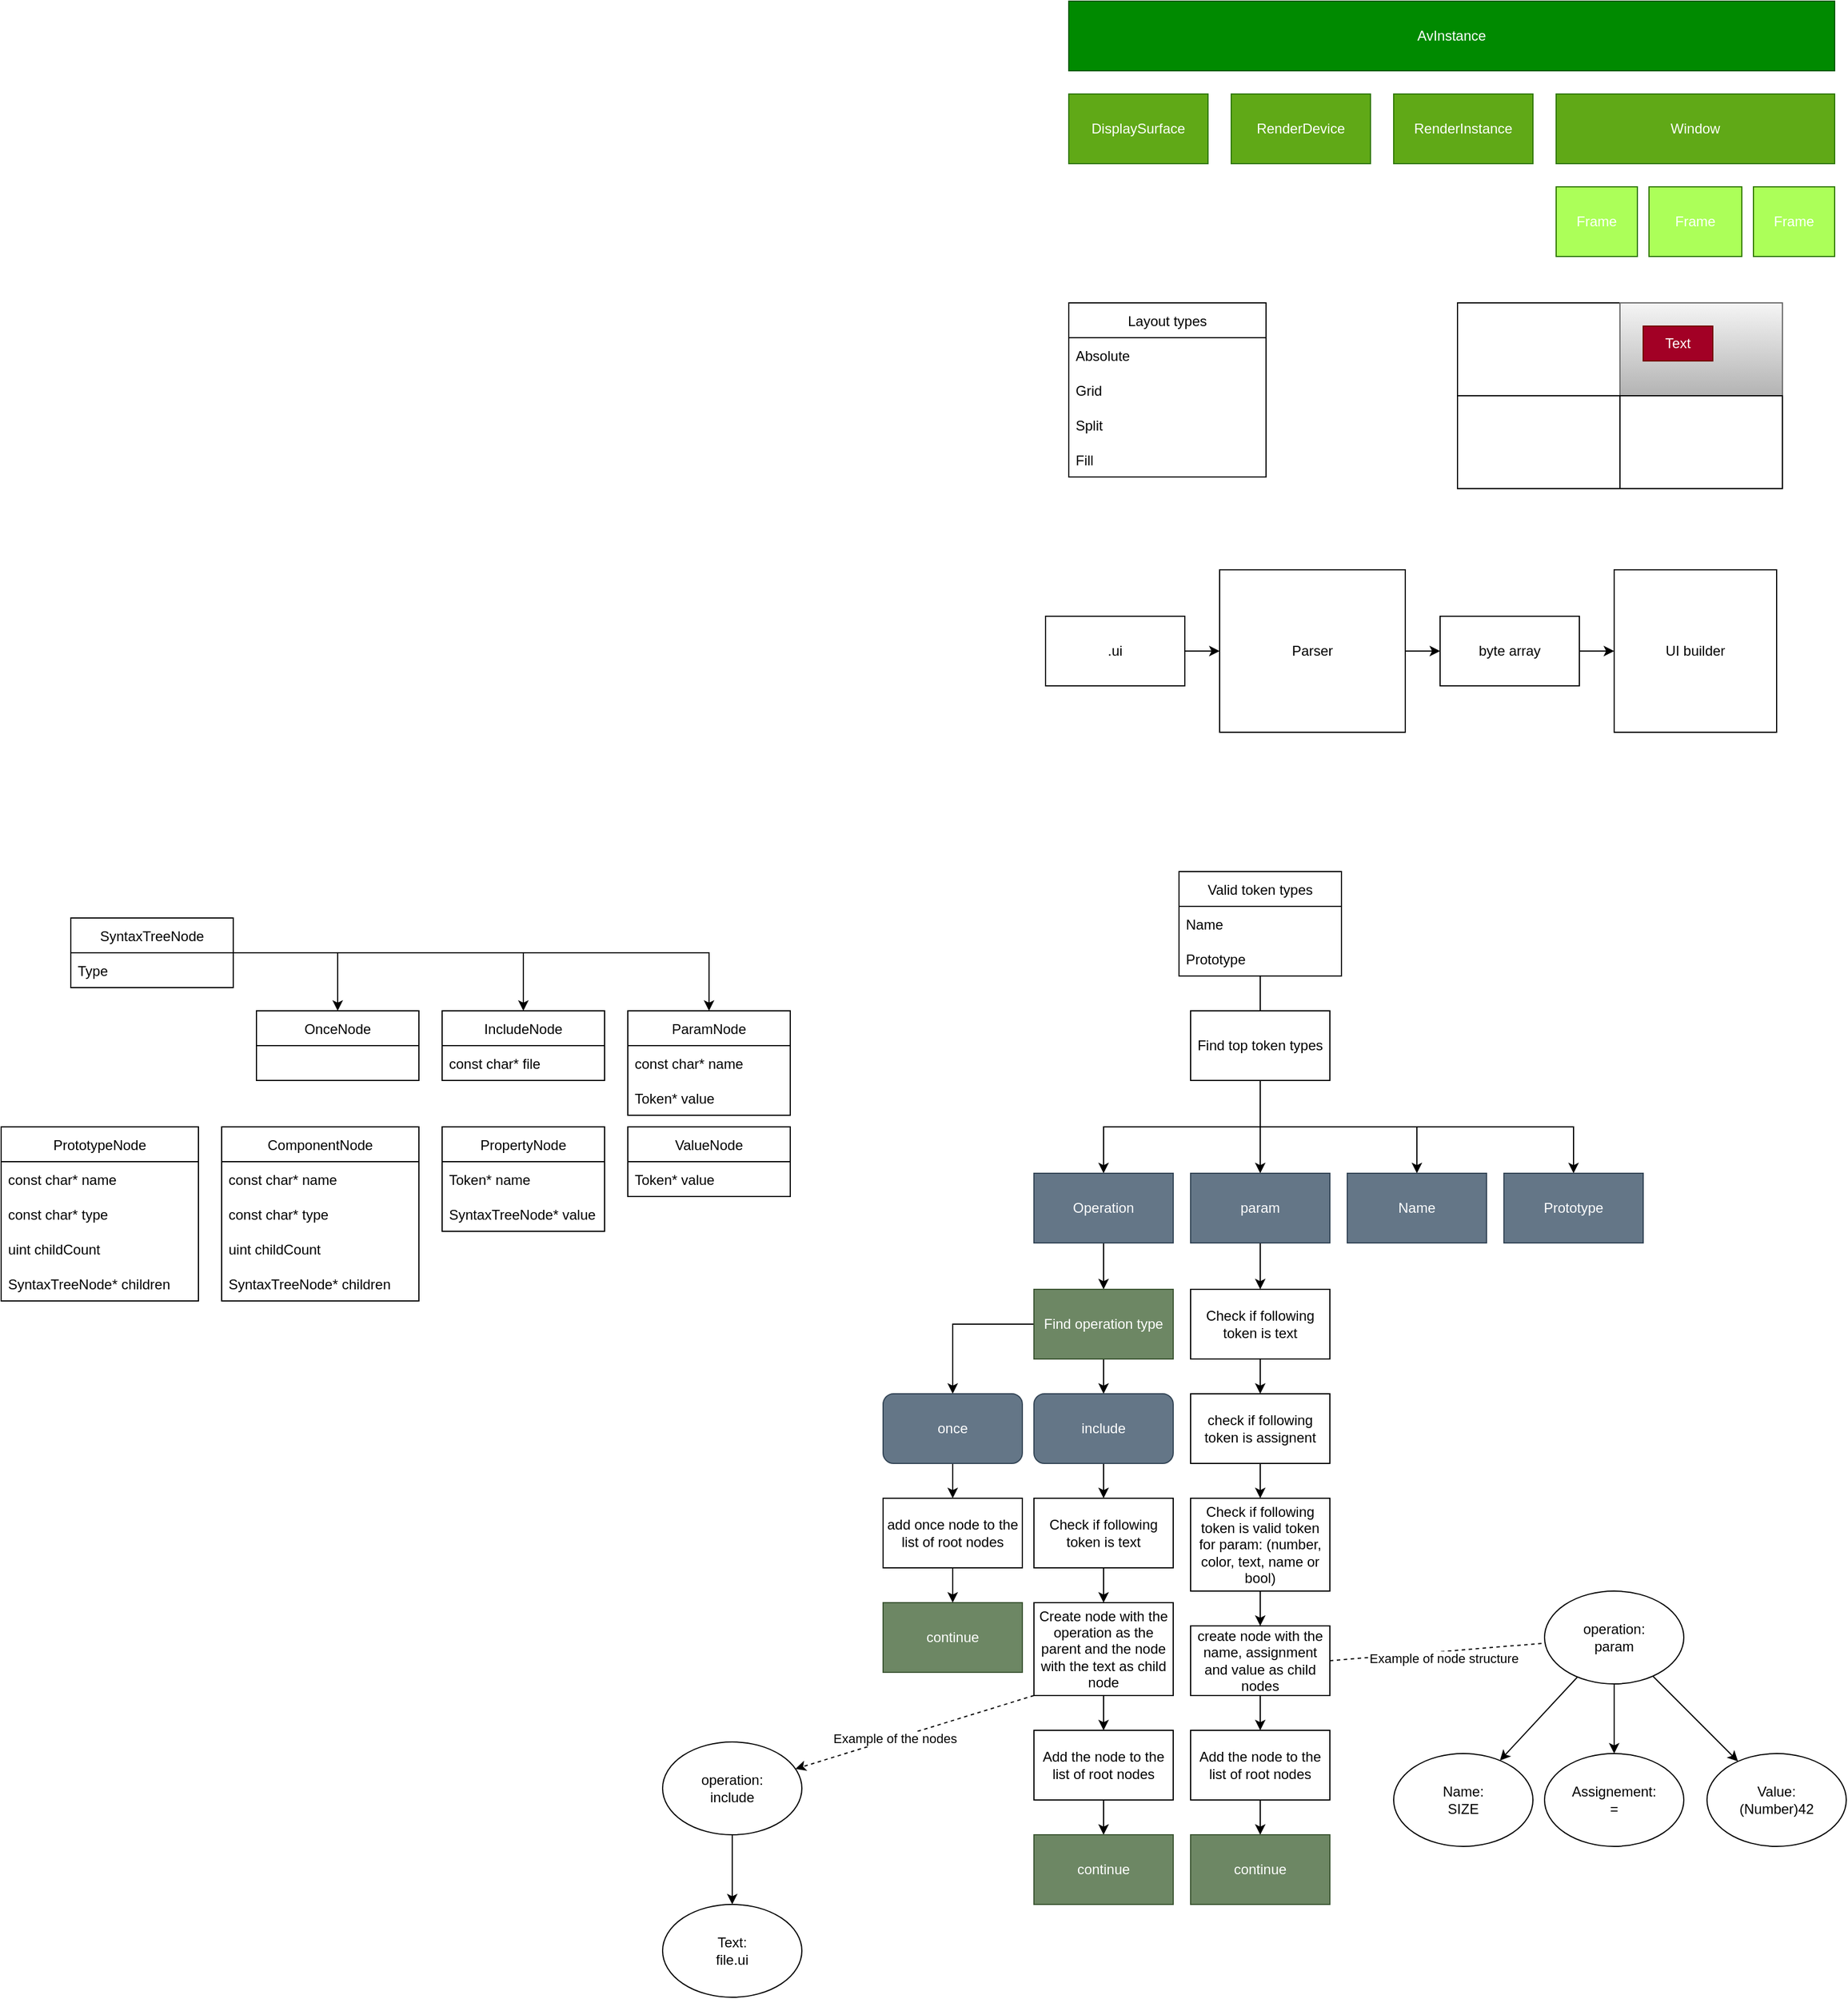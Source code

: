<mxfile version="15.8.7" type="device"><diagram id="zrq5PWK3RwtQAuNaodZj" name="Page-1"><mxGraphModel dx="1769" dy="685" grid="1" gridSize="10" guides="1" tooltips="1" connect="1" arrows="1" fold="1" page="1" pageScale="1" pageWidth="827" pageHeight="1169" math="0" shadow="0"><root><mxCell id="0"/><mxCell id="1" parent="0"/><mxCell id="6_k5p3TVEeheKB6pSogj-1" value="DisplaySurface" style="rounded=0;whiteSpace=wrap;html=1;fillColor=#60a917;fontColor=#ffffff;strokeColor=#2D7600;" parent="1" vertex="1"><mxGeometry x="100" y="120" width="120" height="60" as="geometry"/></mxCell><mxCell id="6_k5p3TVEeheKB6pSogj-2" value="RenderDevice" style="rounded=0;whiteSpace=wrap;html=1;fillColor=#60a917;fontColor=#ffffff;strokeColor=#2D7600;" parent="1" vertex="1"><mxGeometry x="240" y="120" width="120" height="60" as="geometry"/></mxCell><mxCell id="6_k5p3TVEeheKB6pSogj-3" value="AvInstance" style="rounded=0;whiteSpace=wrap;html=1;fillColor=#008a00;fontColor=#ffffff;strokeColor=#005700;" parent="1" vertex="1"><mxGeometry x="100" y="40" width="660" height="60" as="geometry"/></mxCell><mxCell id="6_k5p3TVEeheKB6pSogj-4" value="RenderInstance" style="rounded=0;whiteSpace=wrap;html=1;fillColor=#60a917;fontColor=#ffffff;strokeColor=#2D7600;" parent="1" vertex="1"><mxGeometry x="380" y="120" width="120" height="60" as="geometry"/></mxCell><mxCell id="6_k5p3TVEeheKB6pSogj-5" value="Window" style="rounded=0;whiteSpace=wrap;html=1;fillColor=#60a917;fontColor=#ffffff;strokeColor=#2D7600;" parent="1" vertex="1"><mxGeometry x="520" y="120" width="240" height="60" as="geometry"/></mxCell><mxCell id="6_k5p3TVEeheKB6pSogj-6" value="Frame" style="rounded=0;whiteSpace=wrap;html=1;fillColor=#ACFF59;strokeColor=#2D7600;fontColor=#ffffff;" parent="1" vertex="1"><mxGeometry x="520" y="200" width="70" height="60" as="geometry"/></mxCell><mxCell id="6_k5p3TVEeheKB6pSogj-7" value="Frame" style="rounded=0;whiteSpace=wrap;html=1;fillColor=#ACFF59;strokeColor=#2D7600;fontColor=#ffffff;" parent="1" vertex="1"><mxGeometry x="600" y="200" width="80" height="60" as="geometry"/></mxCell><mxCell id="6_k5p3TVEeheKB6pSogj-8" value="Frame" style="rounded=0;whiteSpace=wrap;html=1;fillColor=#ACFF59;strokeColor=#2D7600;fontColor=#ffffff;" parent="1" vertex="1"><mxGeometry x="690" y="200" width="70" height="60" as="geometry"/></mxCell><mxCell id="6_k5p3TVEeheKB6pSogj-24" value="Layout types" style="swimlane;fontStyle=0;childLayout=stackLayout;horizontal=1;startSize=30;horizontalStack=0;resizeParent=1;resizeParentMax=0;resizeLast=0;collapsible=1;marginBottom=0;fillColor=default;" parent="1" vertex="1"><mxGeometry x="100" y="300" width="170" height="150" as="geometry"><mxRectangle x="60" y="670" width="100" height="30" as="alternateBounds"/></mxGeometry></mxCell><mxCell id="6_k5p3TVEeheKB6pSogj-25" value="Absolute" style="text;strokeColor=none;fillColor=none;align=left;verticalAlign=middle;spacingLeft=4;spacingRight=4;overflow=hidden;points=[[0,0.5],[1,0.5]];portConstraint=eastwest;rotatable=0;" parent="6_k5p3TVEeheKB6pSogj-24" vertex="1"><mxGeometry y="30" width="170" height="30" as="geometry"/></mxCell><mxCell id="6_k5p3TVEeheKB6pSogj-26" value="Grid" style="text;strokeColor=none;fillColor=none;align=left;verticalAlign=middle;spacingLeft=4;spacingRight=4;overflow=hidden;points=[[0,0.5],[1,0.5]];portConstraint=eastwest;rotatable=0;" parent="6_k5p3TVEeheKB6pSogj-24" vertex="1"><mxGeometry y="60" width="170" height="30" as="geometry"/></mxCell><mxCell id="6_k5p3TVEeheKB6pSogj-27" value="Split" style="text;strokeColor=none;fillColor=none;align=left;verticalAlign=middle;spacingLeft=4;spacingRight=4;overflow=hidden;points=[[0,0.5],[1,0.5]];portConstraint=eastwest;rotatable=0;" parent="6_k5p3TVEeheKB6pSogj-24" vertex="1"><mxGeometry y="90" width="170" height="30" as="geometry"/></mxCell><mxCell id="wnS7Uzxtj-CIcxeQYYVJ-1" value="Fill" style="text;strokeColor=none;fillColor=none;align=left;verticalAlign=middle;spacingLeft=4;spacingRight=4;overflow=hidden;points=[[0,0.5],[1,0.5]];portConstraint=eastwest;rotatable=0;" parent="6_k5p3TVEeheKB6pSogj-24" vertex="1"><mxGeometry y="120" width="170" height="30" as="geometry"/></mxCell><mxCell id="6_k5p3TVEeheKB6pSogj-32" style="edgeStyle=orthogonalEdgeStyle;rounded=0;orthogonalLoop=1;jettySize=auto;html=1;" parent="1" source="6_k5p3TVEeheKB6pSogj-28" target="6_k5p3TVEeheKB6pSogj-29" edge="1"><mxGeometry relative="1" as="geometry"/></mxCell><mxCell id="6_k5p3TVEeheKB6pSogj-28" value=".ui" style="rounded=0;whiteSpace=wrap;html=1;fillColor=default;" parent="1" vertex="1"><mxGeometry x="80" y="570" width="120" height="60" as="geometry"/></mxCell><mxCell id="6_k5p3TVEeheKB6pSogj-33" style="edgeStyle=orthogonalEdgeStyle;rounded=0;orthogonalLoop=1;jettySize=auto;html=1;entryX=0;entryY=0.5;entryDx=0;entryDy=0;" parent="1" source="6_k5p3TVEeheKB6pSogj-29" target="6_k5p3TVEeheKB6pSogj-30" edge="1"><mxGeometry relative="1" as="geometry"/></mxCell><mxCell id="6_k5p3TVEeheKB6pSogj-29" value="Parser" style="rounded=0;whiteSpace=wrap;html=1;fillColor=default;" parent="1" vertex="1"><mxGeometry x="230" y="530" width="160" height="140" as="geometry"/></mxCell><mxCell id="6_k5p3TVEeheKB6pSogj-34" style="edgeStyle=orthogonalEdgeStyle;rounded=0;orthogonalLoop=1;jettySize=auto;html=1;entryX=0;entryY=0.5;entryDx=0;entryDy=0;" parent="1" source="6_k5p3TVEeheKB6pSogj-30" target="6_k5p3TVEeheKB6pSogj-31" edge="1"><mxGeometry relative="1" as="geometry"/></mxCell><mxCell id="6_k5p3TVEeheKB6pSogj-30" value="byte array" style="rounded=0;whiteSpace=wrap;html=1;fillColor=default;" parent="1" vertex="1"><mxGeometry x="420" y="570" width="120" height="60" as="geometry"/></mxCell><mxCell id="6_k5p3TVEeheKB6pSogj-31" value="UI builder" style="whiteSpace=wrap;html=1;aspect=fixed;fillColor=default;" parent="1" vertex="1"><mxGeometry x="570" y="530" width="140" height="140" as="geometry"/></mxCell><mxCell id="6_k5p3TVEeheKB6pSogj-35" value="" style="rounded=0;whiteSpace=wrap;html=1;fillColor=default;" parent="1" vertex="1"><mxGeometry x="435" y="300" width="280" height="160" as="geometry"/></mxCell><mxCell id="6_k5p3TVEeheKB6pSogj-36" value="" style="rounded=0;whiteSpace=wrap;html=1;fillColor=default;" parent="1" vertex="1"><mxGeometry x="435" y="300" width="140" height="80" as="geometry"/></mxCell><mxCell id="6_k5p3TVEeheKB6pSogj-37" value="" style="rounded=0;whiteSpace=wrap;html=1;fillColor=#f5f5f5;strokeColor=#666666;gradientColor=#b3b3b3;" parent="1" vertex="1"><mxGeometry x="575" y="300" width="140" height="80" as="geometry"/></mxCell><mxCell id="6_k5p3TVEeheKB6pSogj-38" value="" style="rounded=0;whiteSpace=wrap;html=1;fillColor=default;" parent="1" vertex="1"><mxGeometry x="435" y="380" width="140" height="80" as="geometry"/></mxCell><mxCell id="6_k5p3TVEeheKB6pSogj-39" value="" style="rounded=0;whiteSpace=wrap;html=1;fillColor=default;" parent="1" vertex="1"><mxGeometry x="575" y="380" width="140" height="80" as="geometry"/></mxCell><mxCell id="6_k5p3TVEeheKB6pSogj-40" value="Text" style="rounded=0;whiteSpace=wrap;html=1;fillColor=#a20025;fontColor=#ffffff;strokeColor=#6F0000;" parent="1" vertex="1"><mxGeometry x="595" y="320" width="60" height="30" as="geometry"/></mxCell><mxCell id="P0fYHgcVu8Wj8CWyd-gP-6" style="edgeStyle=orthogonalEdgeStyle;rounded=0;orthogonalLoop=1;jettySize=auto;html=1;endArrow=none;endFill=0;" parent="1" source="P0fYHgcVu8Wj8CWyd-gP-1" target="P0fYHgcVu8Wj8CWyd-gP-2" edge="1"><mxGeometry relative="1" as="geometry"/></mxCell><mxCell id="P0fYHgcVu8Wj8CWyd-gP-9" value="" style="edgeStyle=orthogonalEdgeStyle;rounded=0;orthogonalLoop=1;jettySize=auto;html=1;endArrow=classic;endFill=1;" parent="1" source="P0fYHgcVu8Wj8CWyd-gP-1" target="P0fYHgcVu8Wj8CWyd-gP-8" edge="1"><mxGeometry relative="1" as="geometry"><Array as="points"><mxPoint x="265" y="1010"/><mxPoint x="130" y="1010"/></Array></mxGeometry></mxCell><mxCell id="AMFdPQ22mPAtX8V81qpa-37" style="edgeStyle=orthogonalEdgeStyle;rounded=0;orthogonalLoop=1;jettySize=auto;html=1;" parent="1" source="P0fYHgcVu8Wj8CWyd-gP-1" target="AMFdPQ22mPAtX8V81qpa-36" edge="1"><mxGeometry relative="1" as="geometry"><Array as="points"><mxPoint x="265" y="1010"/><mxPoint x="400" y="1010"/></Array></mxGeometry></mxCell><mxCell id="AMFdPQ22mPAtX8V81qpa-44" style="edgeStyle=orthogonalEdgeStyle;rounded=0;orthogonalLoop=1;jettySize=auto;html=1;" parent="1" source="P0fYHgcVu8Wj8CWyd-gP-1" target="AMFdPQ22mPAtX8V81qpa-38" edge="1"><mxGeometry relative="1" as="geometry"><Array as="points"><mxPoint x="265" y="1010"/><mxPoint x="535" y="1010"/></Array></mxGeometry></mxCell><mxCell id="P0fYHgcVu8Wj8CWyd-gP-1" value="Find top token types" style="rounded=0;whiteSpace=wrap;html=1;" parent="1" vertex="1"><mxGeometry x="205" y="910" width="120" height="60" as="geometry"/></mxCell><mxCell id="P0fYHgcVu8Wj8CWyd-gP-2" value="Valid token types" style="swimlane;fontStyle=0;childLayout=stackLayout;horizontal=1;startSize=30;horizontalStack=0;resizeParent=1;resizeParentMax=0;resizeLast=0;collapsible=1;marginBottom=0;" parent="1" vertex="1"><mxGeometry x="195" y="790" width="140" height="90" as="geometry"/></mxCell><mxCell id="P0fYHgcVu8Wj8CWyd-gP-4" value="Name" style="text;strokeColor=none;fillColor=none;align=left;verticalAlign=middle;spacingLeft=4;spacingRight=4;overflow=hidden;points=[[0,0.5],[1,0.5]];portConstraint=eastwest;rotatable=0;" parent="P0fYHgcVu8Wj8CWyd-gP-2" vertex="1"><mxGeometry y="30" width="140" height="30" as="geometry"/></mxCell><mxCell id="P0fYHgcVu8Wj8CWyd-gP-5" value="Prototype" style="text;strokeColor=none;fillColor=none;align=left;verticalAlign=middle;spacingLeft=4;spacingRight=4;overflow=hidden;points=[[0,0.5],[1,0.5]];portConstraint=eastwest;rotatable=0;" parent="P0fYHgcVu8Wj8CWyd-gP-2" vertex="1"><mxGeometry y="60" width="140" height="30" as="geometry"/></mxCell><mxCell id="P0fYHgcVu8Wj8CWyd-gP-11" style="edgeStyle=orthogonalEdgeStyle;rounded=0;orthogonalLoop=1;jettySize=auto;html=1;endArrow=classic;endFill=1;" parent="1" source="P0fYHgcVu8Wj8CWyd-gP-8" target="P0fYHgcVu8Wj8CWyd-gP-10" edge="1"><mxGeometry relative="1" as="geometry"/></mxCell><mxCell id="P0fYHgcVu8Wj8CWyd-gP-8" value="Operation" style="whiteSpace=wrap;html=1;rounded=0;fillColor=#647687;fontColor=#ffffff;strokeColor=#314354;" parent="1" vertex="1"><mxGeometry x="70" y="1050" width="120" height="60" as="geometry"/></mxCell><mxCell id="P0fYHgcVu8Wj8CWyd-gP-18" style="edgeStyle=orthogonalEdgeStyle;rounded=0;orthogonalLoop=1;jettySize=auto;html=1;endArrow=classic;endFill=1;" parent="1" source="P0fYHgcVu8Wj8CWyd-gP-10" target="P0fYHgcVu8Wj8CWyd-gP-17" edge="1"><mxGeometry relative="1" as="geometry"/></mxCell><mxCell id="TP9UOpEfV4ep4ANxaHOA-2" style="edgeStyle=orthogonalEdgeStyle;rounded=0;orthogonalLoop=1;jettySize=auto;html=1;entryX=0.5;entryY=0;entryDx=0;entryDy=0;" parent="1" source="P0fYHgcVu8Wj8CWyd-gP-10" target="TP9UOpEfV4ep4ANxaHOA-1" edge="1"><mxGeometry relative="1" as="geometry"/></mxCell><mxCell id="TP9UOpEfV4ep4ANxaHOA-31" style="edgeStyle=orthogonalEdgeStyle;rounded=0;orthogonalLoop=1;jettySize=auto;html=1;" parent="1" source="P0fYHgcVu8Wj8CWyd-gP-1" target="TP9UOpEfV4ep4ANxaHOA-19" edge="1"><mxGeometry relative="1" as="geometry"><Array as="points"><mxPoint x="265" y="980"/><mxPoint x="265" y="980"/></Array></mxGeometry></mxCell><mxCell id="P0fYHgcVu8Wj8CWyd-gP-10" value="Find operation type" style="rounded=0;whiteSpace=wrap;html=1;fillColor=#6d8764;fontColor=#ffffff;strokeColor=#3A5431;" parent="1" vertex="1"><mxGeometry x="70" y="1150" width="120" height="60" as="geometry"/></mxCell><mxCell id="TP9UOpEfV4ep4ANxaHOA-27" style="edgeStyle=orthogonalEdgeStyle;rounded=0;orthogonalLoop=1;jettySize=auto;html=1;entryX=0.5;entryY=0;entryDx=0;entryDy=0;" parent="1" source="P0fYHgcVu8Wj8CWyd-gP-17" target="TP9UOpEfV4ep4ANxaHOA-24" edge="1"><mxGeometry relative="1" as="geometry"/></mxCell><mxCell id="P0fYHgcVu8Wj8CWyd-gP-17" value="once" style="rounded=1;whiteSpace=wrap;html=1;fillColor=#647687;shadow=0;sketch=0;glass=0;fontColor=#ffffff;strokeColor=#314354;" parent="1" vertex="1"><mxGeometry x="-60" y="1240" width="120" height="60" as="geometry"/></mxCell><mxCell id="TP9UOpEfV4ep4ANxaHOA-4" style="edgeStyle=orthogonalEdgeStyle;rounded=0;orthogonalLoop=1;jettySize=auto;html=1;" parent="1" source="TP9UOpEfV4ep4ANxaHOA-1" target="TP9UOpEfV4ep4ANxaHOA-3" edge="1"><mxGeometry relative="1" as="geometry"/></mxCell><mxCell id="TP9UOpEfV4ep4ANxaHOA-1" value="include" style="rounded=1;whiteSpace=wrap;html=1;fillColor=#647687;fontColor=#ffffff;strokeColor=#314354;" parent="1" vertex="1"><mxGeometry x="70" y="1240" width="120" height="60" as="geometry"/></mxCell><mxCell id="TP9UOpEfV4ep4ANxaHOA-7" style="edgeStyle=orthogonalEdgeStyle;rounded=0;orthogonalLoop=1;jettySize=auto;html=1;" parent="1" source="TP9UOpEfV4ep4ANxaHOA-3" target="TP9UOpEfV4ep4ANxaHOA-5" edge="1"><mxGeometry relative="1" as="geometry"/></mxCell><mxCell id="TP9UOpEfV4ep4ANxaHOA-3" value="Check if following token is text" style="rounded=0;whiteSpace=wrap;html=1;" parent="1" vertex="1"><mxGeometry x="70" y="1330" width="120" height="60" as="geometry"/></mxCell><mxCell id="TP9UOpEfV4ep4ANxaHOA-11" style="edgeStyle=orthogonalEdgeStyle;rounded=0;orthogonalLoop=1;jettySize=auto;html=1;" parent="1" source="TP9UOpEfV4ep4ANxaHOA-5" target="TP9UOpEfV4ep4ANxaHOA-8" edge="1"><mxGeometry relative="1" as="geometry"/></mxCell><mxCell id="TP9UOpEfV4ep4ANxaHOA-5" value="Create node with the operation as the parent and the node with the text as child node" style="rounded=0;whiteSpace=wrap;html=1;" parent="1" vertex="1"><mxGeometry x="70" y="1420" width="120" height="80" as="geometry"/></mxCell><mxCell id="TP9UOpEfV4ep4ANxaHOA-18" style="edgeStyle=orthogonalEdgeStyle;rounded=0;orthogonalLoop=1;jettySize=auto;html=1;" parent="1" source="TP9UOpEfV4ep4ANxaHOA-8" target="TP9UOpEfV4ep4ANxaHOA-16" edge="1"><mxGeometry relative="1" as="geometry"/></mxCell><mxCell id="TP9UOpEfV4ep4ANxaHOA-8" value="Add the node to the list of root nodes" style="rounded=0;whiteSpace=wrap;html=1;shadow=0;glass=0;sketch=0;fillColor=default;gradientColor=none;" parent="1" vertex="1"><mxGeometry x="70" y="1530" width="120" height="60" as="geometry"/></mxCell><mxCell id="TP9UOpEfV4ep4ANxaHOA-14" value="continue" style="rounded=0;whiteSpace=wrap;html=1;shadow=0;glass=0;sketch=0;fillColor=#6d8764;fontColor=#ffffff;strokeColor=#3A5431;" parent="1" vertex="1"><mxGeometry x="-60" y="1420" width="120" height="60" as="geometry"/></mxCell><mxCell id="TP9UOpEfV4ep4ANxaHOA-16" value="continue" style="rounded=0;whiteSpace=wrap;html=1;shadow=0;glass=0;sketch=0;fillColor=#6d8764;fontColor=#ffffff;strokeColor=#3A5431;" parent="1" vertex="1"><mxGeometry x="70" y="1620" width="120" height="60" as="geometry"/></mxCell><mxCell id="TP9UOpEfV4ep4ANxaHOA-33" style="edgeStyle=orthogonalEdgeStyle;rounded=0;orthogonalLoop=1;jettySize=auto;html=1;" parent="1" source="TP9UOpEfV4ep4ANxaHOA-19" target="TP9UOpEfV4ep4ANxaHOA-32" edge="1"><mxGeometry relative="1" as="geometry"/></mxCell><mxCell id="TP9UOpEfV4ep4ANxaHOA-19" value="param" style="rounded=0;whiteSpace=wrap;html=1;shadow=0;glass=0;sketch=0;fillColor=#647687;fontColor=#ffffff;strokeColor=#314354;" parent="1" vertex="1"><mxGeometry x="205" y="1050" width="120" height="60" as="geometry"/></mxCell><mxCell id="TP9UOpEfV4ep4ANxaHOA-22" style="edgeStyle=orthogonalEdgeStyle;rounded=0;orthogonalLoop=1;jettySize=auto;html=1;entryX=0.5;entryY=0;entryDx=0;entryDy=0;" parent="1" source="TP9UOpEfV4ep4ANxaHOA-20" target="TP9UOpEfV4ep4ANxaHOA-21" edge="1"><mxGeometry relative="1" as="geometry"/></mxCell><mxCell id="TP9UOpEfV4ep4ANxaHOA-20" value="operation:&lt;br&gt;include" style="ellipse;whiteSpace=wrap;html=1;rounded=1;shadow=0;glass=0;sketch=0;fillColor=default;gradientColor=none;" parent="1" vertex="1"><mxGeometry x="-250" y="1540" width="120" height="80" as="geometry"/></mxCell><mxCell id="TP9UOpEfV4ep4ANxaHOA-21" value="Text:&lt;br&gt;file.ui" style="ellipse;whiteSpace=wrap;html=1;rounded=1;shadow=0;glass=0;sketch=0;fillColor=default;gradientColor=none;" parent="1" vertex="1"><mxGeometry x="-250" y="1680" width="120" height="80" as="geometry"/></mxCell><mxCell id="TP9UOpEfV4ep4ANxaHOA-29" style="edgeStyle=orthogonalEdgeStyle;rounded=0;orthogonalLoop=1;jettySize=auto;html=1;entryX=0.5;entryY=0;entryDx=0;entryDy=0;" parent="1" source="TP9UOpEfV4ep4ANxaHOA-24" target="TP9UOpEfV4ep4ANxaHOA-14" edge="1"><mxGeometry relative="1" as="geometry"/></mxCell><mxCell id="TP9UOpEfV4ep4ANxaHOA-24" value="add once node to the list of root nodes" style="rounded=0;whiteSpace=wrap;html=1;shadow=0;glass=0;sketch=0;fillColor=default;gradientColor=none;" parent="1" vertex="1"><mxGeometry x="-60" y="1330" width="120" height="60" as="geometry"/></mxCell><mxCell id="TP9UOpEfV4ep4ANxaHOA-26" value="" style="endArrow=classic;html=1;rounded=0;exitX=0;exitY=1;exitDx=0;exitDy=0;dashed=1;" parent="1" source="TP9UOpEfV4ep4ANxaHOA-5" target="TP9UOpEfV4ep4ANxaHOA-20" edge="1"><mxGeometry width="50" height="50" relative="1" as="geometry"><mxPoint x="-20" y="1630" as="sourcePoint"/><mxPoint x="30" y="1580" as="targetPoint"/></mxGeometry></mxCell><mxCell id="TP9UOpEfV4ep4ANxaHOA-30" value="Example of the nodes" style="edgeLabel;html=1;align=center;verticalAlign=middle;resizable=0;points=[];" parent="TP9UOpEfV4ep4ANxaHOA-26" vertex="1" connectable="0"><mxGeometry x="0.169" relative="1" as="geometry"><mxPoint as="offset"/></mxGeometry></mxCell><mxCell id="TP9UOpEfV4ep4ANxaHOA-38" style="edgeStyle=orthogonalEdgeStyle;rounded=0;orthogonalLoop=1;jettySize=auto;html=1;" parent="1" source="TP9UOpEfV4ep4ANxaHOA-32" target="TP9UOpEfV4ep4ANxaHOA-37" edge="1"><mxGeometry relative="1" as="geometry"/></mxCell><mxCell id="TP9UOpEfV4ep4ANxaHOA-32" value="Check if following token is text" style="rounded=0;whiteSpace=wrap;html=1;shadow=0;glass=0;sketch=0;fillColor=default;gradientColor=none;" parent="1" vertex="1"><mxGeometry x="205" y="1150" width="120" height="60" as="geometry"/></mxCell><mxCell id="TP9UOpEfV4ep4ANxaHOA-43" value="" style="edgeStyle=orthogonalEdgeStyle;rounded=0;orthogonalLoop=1;jettySize=auto;html=1;" parent="1" source="TP9UOpEfV4ep4ANxaHOA-35" target="TP9UOpEfV4ep4ANxaHOA-40" edge="1"><mxGeometry relative="1" as="geometry"/></mxCell><mxCell id="TP9UOpEfV4ep4ANxaHOA-35" value="Check if following token is valid token for param: (number, color, text, name or bool)" style="rounded=0;whiteSpace=wrap;html=1;shadow=0;glass=0;sketch=0;fillColor=default;gradientColor=none;" parent="1" vertex="1"><mxGeometry x="205" y="1330" width="120" height="80" as="geometry"/></mxCell><mxCell id="TP9UOpEfV4ep4ANxaHOA-39" style="edgeStyle=orthogonalEdgeStyle;rounded=0;orthogonalLoop=1;jettySize=auto;html=1;entryX=0.5;entryY=0;entryDx=0;entryDy=0;" parent="1" source="TP9UOpEfV4ep4ANxaHOA-37" target="TP9UOpEfV4ep4ANxaHOA-35" edge="1"><mxGeometry relative="1" as="geometry"/></mxCell><mxCell id="TP9UOpEfV4ep4ANxaHOA-37" value="check if following token is assignent" style="rounded=0;whiteSpace=wrap;html=1;shadow=0;glass=0;sketch=0;fillColor=default;gradientColor=none;" parent="1" vertex="1"><mxGeometry x="205" y="1240" width="120" height="60" as="geometry"/></mxCell><mxCell id="TP9UOpEfV4ep4ANxaHOA-44" value="" style="edgeStyle=orthogonalEdgeStyle;rounded=0;orthogonalLoop=1;jettySize=auto;html=1;" parent="1" source="TP9UOpEfV4ep4ANxaHOA-40" target="TP9UOpEfV4ep4ANxaHOA-41" edge="1"><mxGeometry relative="1" as="geometry"/></mxCell><mxCell id="TP9UOpEfV4ep4ANxaHOA-40" value="create node with the name, assignment and value as child nodes" style="rounded=0;whiteSpace=wrap;html=1;shadow=0;glass=0;sketch=0;fillColor=default;gradientColor=none;" parent="1" vertex="1"><mxGeometry x="205" y="1440" width="120" height="60" as="geometry"/></mxCell><mxCell id="TP9UOpEfV4ep4ANxaHOA-46" value="" style="edgeStyle=orthogonalEdgeStyle;rounded=0;orthogonalLoop=1;jettySize=auto;html=1;" parent="1" source="TP9UOpEfV4ep4ANxaHOA-41" target="TP9UOpEfV4ep4ANxaHOA-45" edge="1"><mxGeometry relative="1" as="geometry"/></mxCell><mxCell id="TP9UOpEfV4ep4ANxaHOA-41" value="Add the node to the list of root nodes" style="rounded=0;whiteSpace=wrap;html=1;shadow=0;glass=0;sketch=0;fillColor=default;gradientColor=none;" parent="1" vertex="1"><mxGeometry x="205" y="1530" width="120" height="60" as="geometry"/></mxCell><mxCell id="TP9UOpEfV4ep4ANxaHOA-45" value="continue" style="rounded=0;whiteSpace=wrap;html=1;shadow=0;glass=0;sketch=0;fillColor=#6d8764;fontColor=#ffffff;strokeColor=#3A5431;" parent="1" vertex="1"><mxGeometry x="205" y="1620" width="120" height="60" as="geometry"/></mxCell><mxCell id="TP9UOpEfV4ep4ANxaHOA-47" value="operation:&lt;br&gt;param" style="ellipse;whiteSpace=wrap;html=1;rounded=1;shadow=0;glass=0;sketch=0;fillColor=default;gradientColor=none;" parent="1" vertex="1"><mxGeometry x="510" y="1410" width="120" height="80" as="geometry"/></mxCell><mxCell id="TP9UOpEfV4ep4ANxaHOA-48" value="Name:&lt;br&gt;SIZE" style="ellipse;whiteSpace=wrap;html=1;rounded=1;shadow=0;glass=0;sketch=0;fillColor=default;gradientColor=none;" parent="1" vertex="1"><mxGeometry x="380" y="1550" width="120" height="80" as="geometry"/></mxCell><mxCell id="TP9UOpEfV4ep4ANxaHOA-49" value="" style="endArrow=classic;html=1;rounded=0;" parent="1" source="TP9UOpEfV4ep4ANxaHOA-47" target="TP9UOpEfV4ep4ANxaHOA-48" edge="1"><mxGeometry width="50" height="50" relative="1" as="geometry"><mxPoint x="540" y="1570" as="sourcePoint"/><mxPoint x="590" y="1520" as="targetPoint"/></mxGeometry></mxCell><mxCell id="TP9UOpEfV4ep4ANxaHOA-50" value="Assignement:&lt;br&gt;=" style="ellipse;whiteSpace=wrap;html=1;rounded=1;shadow=0;glass=0;sketch=0;fillColor=default;gradientColor=none;" parent="1" vertex="1"><mxGeometry x="510" y="1550" width="120" height="80" as="geometry"/></mxCell><mxCell id="TP9UOpEfV4ep4ANxaHOA-51" value="" style="endArrow=classic;html=1;rounded=0;" parent="1" source="TP9UOpEfV4ep4ANxaHOA-47" target="TP9UOpEfV4ep4ANxaHOA-50" edge="1"><mxGeometry width="50" height="50" relative="1" as="geometry"><mxPoint x="660" y="1520" as="sourcePoint"/><mxPoint x="710" y="1470" as="targetPoint"/></mxGeometry></mxCell><mxCell id="TP9UOpEfV4ep4ANxaHOA-52" value="Value:&lt;br&gt;(Number)42" style="ellipse;whiteSpace=wrap;html=1;rounded=1;shadow=0;glass=0;sketch=0;fillColor=default;gradientColor=none;" parent="1" vertex="1"><mxGeometry x="650" y="1550" width="120" height="80" as="geometry"/></mxCell><mxCell id="TP9UOpEfV4ep4ANxaHOA-53" value="" style="endArrow=classic;html=1;rounded=0;" parent="1" source="TP9UOpEfV4ep4ANxaHOA-47" target="TP9UOpEfV4ep4ANxaHOA-52" edge="1"><mxGeometry width="50" height="50" relative="1" as="geometry"><mxPoint x="670" y="1480" as="sourcePoint"/><mxPoint x="720" y="1430" as="targetPoint"/></mxGeometry></mxCell><mxCell id="TP9UOpEfV4ep4ANxaHOA-54" value="" style="endArrow=none;dashed=1;html=1;rounded=0;exitX=1;exitY=0.5;exitDx=0;exitDy=0;" parent="1" source="TP9UOpEfV4ep4ANxaHOA-40" target="TP9UOpEfV4ep4ANxaHOA-47" edge="1"><mxGeometry width="50" height="50" relative="1" as="geometry"><mxPoint x="450" y="1220" as="sourcePoint"/><mxPoint x="500" y="1170" as="targetPoint"/></mxGeometry></mxCell><mxCell id="TP9UOpEfV4ep4ANxaHOA-55" value="Example of node structure" style="edgeLabel;html=1;align=center;verticalAlign=middle;resizable=0;points=[];" parent="TP9UOpEfV4ep4ANxaHOA-54" vertex="1" connectable="0"><mxGeometry x="0.39" y="-2" relative="1" as="geometry"><mxPoint x="-31" y="6" as="offset"/></mxGeometry></mxCell><mxCell id="AMFdPQ22mPAtX8V81qpa-19" style="edgeStyle=orthogonalEdgeStyle;rounded=0;orthogonalLoop=1;jettySize=auto;html=1;" parent="1" source="AMFdPQ22mPAtX8V81qpa-1" target="AMFdPQ22mPAtX8V81qpa-9" edge="1"><mxGeometry relative="1" as="geometry"/></mxCell><mxCell id="AMFdPQ22mPAtX8V81qpa-20" style="edgeStyle=orthogonalEdgeStyle;rounded=0;orthogonalLoop=1;jettySize=auto;html=1;entryX=0.5;entryY=0;entryDx=0;entryDy=0;" parent="1" source="AMFdPQ22mPAtX8V81qpa-1" target="AMFdPQ22mPAtX8V81qpa-14" edge="1"><mxGeometry relative="1" as="geometry"/></mxCell><mxCell id="AMFdPQ22mPAtX8V81qpa-1" value="SyntaxTreeNode" style="swimlane;fontStyle=0;childLayout=stackLayout;horizontal=1;startSize=30;horizontalStack=0;resizeParent=1;resizeParentMax=0;resizeLast=0;collapsible=1;marginBottom=0;" parent="1" vertex="1"><mxGeometry x="-760" y="830" width="140" height="60" as="geometry"/></mxCell><mxCell id="AMFdPQ22mPAtX8V81qpa-2" value="Type" style="text;strokeColor=none;fillColor=none;align=left;verticalAlign=middle;spacingLeft=4;spacingRight=4;overflow=hidden;points=[[0,0.5],[1,0.5]];portConstraint=eastwest;rotatable=0;" parent="AMFdPQ22mPAtX8V81qpa-1" vertex="1"><mxGeometry y="30" width="140" height="30" as="geometry"/></mxCell><mxCell id="AMFdPQ22mPAtX8V81qpa-5" value="OnceNode" style="swimlane;fontStyle=0;childLayout=stackLayout;horizontal=1;startSize=30;horizontalStack=0;resizeParent=1;resizeParentMax=0;resizeLast=0;collapsible=1;marginBottom=0;" parent="1" vertex="1"><mxGeometry x="-600" y="910" width="140" height="60" as="geometry"/></mxCell><mxCell id="AMFdPQ22mPAtX8V81qpa-9" value="IncludeNode" style="swimlane;fontStyle=0;childLayout=stackLayout;horizontal=1;startSize=30;horizontalStack=0;resizeParent=1;resizeParentMax=0;resizeLast=0;collapsible=1;marginBottom=0;" parent="1" vertex="1"><mxGeometry x="-440" y="910" width="140" height="60" as="geometry"/></mxCell><mxCell id="AMFdPQ22mPAtX8V81qpa-11" value="const char* file" style="text;strokeColor=none;fillColor=none;align=left;verticalAlign=middle;spacingLeft=4;spacingRight=4;overflow=hidden;points=[[0,0.5],[1,0.5]];portConstraint=eastwest;rotatable=0;" parent="AMFdPQ22mPAtX8V81qpa-9" vertex="1"><mxGeometry y="30" width="140" height="30" as="geometry"/></mxCell><mxCell id="AMFdPQ22mPAtX8V81qpa-14" value="ParamNode" style="swimlane;fontStyle=0;childLayout=stackLayout;horizontal=1;startSize=30;horizontalStack=0;resizeParent=1;resizeParentMax=0;resizeLast=0;collapsible=1;marginBottom=0;" parent="1" vertex="1"><mxGeometry x="-280" y="910" width="140" height="90" as="geometry"/></mxCell><mxCell id="AMFdPQ22mPAtX8V81qpa-15" value="const char* name" style="text;strokeColor=none;fillColor=none;align=left;verticalAlign=middle;spacingLeft=4;spacingRight=4;overflow=hidden;points=[[0,0.5],[1,0.5]];portConstraint=eastwest;rotatable=0;" parent="AMFdPQ22mPAtX8V81qpa-14" vertex="1"><mxGeometry y="30" width="140" height="30" as="geometry"/></mxCell><mxCell id="AMFdPQ22mPAtX8V81qpa-16" value="Token* value" style="text;strokeColor=none;fillColor=none;align=left;verticalAlign=middle;spacingLeft=4;spacingRight=4;overflow=hidden;points=[[0,0.5],[1,0.5]];portConstraint=eastwest;rotatable=0;" parent="AMFdPQ22mPAtX8V81qpa-14" vertex="1"><mxGeometry y="60" width="140" height="30" as="geometry"/></mxCell><mxCell id="AMFdPQ22mPAtX8V81qpa-18" style="edgeStyle=orthogonalEdgeStyle;rounded=0;orthogonalLoop=1;jettySize=auto;html=1;entryX=0.5;entryY=0;entryDx=0;entryDy=0;exitX=1;exitY=0.5;exitDx=0;exitDy=0;" parent="1" source="AMFdPQ22mPAtX8V81qpa-1" target="AMFdPQ22mPAtX8V81qpa-5" edge="1"><mxGeometry relative="1" as="geometry"/></mxCell><mxCell id="AMFdPQ22mPAtX8V81qpa-21" value="ComponentNode" style="swimlane;fontStyle=0;childLayout=stackLayout;horizontal=1;startSize=30;horizontalStack=0;resizeParent=1;resizeParentMax=0;resizeLast=0;collapsible=1;marginBottom=0;" parent="1" vertex="1"><mxGeometry x="-630" y="1010" width="170" height="150" as="geometry"/></mxCell><mxCell id="AMFdPQ22mPAtX8V81qpa-22" value="const char* name" style="text;strokeColor=none;fillColor=none;align=left;verticalAlign=middle;spacingLeft=4;spacingRight=4;overflow=hidden;points=[[0,0.5],[1,0.5]];portConstraint=eastwest;rotatable=0;" parent="AMFdPQ22mPAtX8V81qpa-21" vertex="1"><mxGeometry y="30" width="170" height="30" as="geometry"/></mxCell><mxCell id="AMFdPQ22mPAtX8V81qpa-23" value="const char* type" style="text;strokeColor=none;fillColor=none;align=left;verticalAlign=middle;spacingLeft=4;spacingRight=4;overflow=hidden;points=[[0,0.5],[1,0.5]];portConstraint=eastwest;rotatable=0;" parent="AMFdPQ22mPAtX8V81qpa-21" vertex="1"><mxGeometry y="60" width="170" height="30" as="geometry"/></mxCell><mxCell id="AMFdPQ22mPAtX8V81qpa-25" value="uint childCount" style="text;strokeColor=none;fillColor=none;align=left;verticalAlign=middle;spacingLeft=4;spacingRight=4;overflow=hidden;points=[[0,0.5],[1,0.5]];portConstraint=eastwest;rotatable=0;" parent="AMFdPQ22mPAtX8V81qpa-21" vertex="1"><mxGeometry y="90" width="170" height="30" as="geometry"/></mxCell><mxCell id="AMFdPQ22mPAtX8V81qpa-24" value="SyntaxTreeNode* children" style="text;strokeColor=none;fillColor=none;align=left;verticalAlign=middle;spacingLeft=4;spacingRight=4;overflow=hidden;points=[[0,0.5],[1,0.5]];portConstraint=eastwest;rotatable=0;" parent="AMFdPQ22mPAtX8V81qpa-21" vertex="1"><mxGeometry y="120" width="170" height="30" as="geometry"/></mxCell><mxCell id="AMFdPQ22mPAtX8V81qpa-28" value="PropertyNode" style="swimlane;fontStyle=0;childLayout=stackLayout;horizontal=1;startSize=30;horizontalStack=0;resizeParent=1;resizeParentMax=0;resizeLast=0;collapsible=1;marginBottom=0;" parent="1" vertex="1"><mxGeometry x="-440" y="1010" width="140" height="90" as="geometry"/></mxCell><mxCell id="AMFdPQ22mPAtX8V81qpa-29" value="Token* name" style="text;strokeColor=none;fillColor=none;align=left;verticalAlign=middle;spacingLeft=4;spacingRight=4;overflow=hidden;points=[[0,0.5],[1,0.5]];portConstraint=eastwest;rotatable=0;" parent="AMFdPQ22mPAtX8V81qpa-28" vertex="1"><mxGeometry y="30" width="140" height="30" as="geometry"/></mxCell><mxCell id="AMFdPQ22mPAtX8V81qpa-30" value="SyntaxTreeNode* value" style="text;strokeColor=none;fillColor=none;align=left;verticalAlign=middle;spacingLeft=4;spacingRight=4;overflow=hidden;points=[[0,0.5],[1,0.5]];portConstraint=eastwest;rotatable=0;" parent="AMFdPQ22mPAtX8V81qpa-28" vertex="1"><mxGeometry y="60" width="140" height="30" as="geometry"/></mxCell><mxCell id="AMFdPQ22mPAtX8V81qpa-32" value="ValueNode" style="swimlane;fontStyle=0;childLayout=stackLayout;horizontal=1;startSize=30;horizontalStack=0;resizeParent=1;resizeParentMax=0;resizeLast=0;collapsible=1;marginBottom=0;" parent="1" vertex="1"><mxGeometry x="-280" y="1010" width="140" height="60" as="geometry"/></mxCell><mxCell id="AMFdPQ22mPAtX8V81qpa-33" value="Token* value" style="text;strokeColor=none;fillColor=none;align=left;verticalAlign=middle;spacingLeft=4;spacingRight=4;overflow=hidden;points=[[0,0.5],[1,0.5]];portConstraint=eastwest;rotatable=0;" parent="AMFdPQ22mPAtX8V81qpa-32" vertex="1"><mxGeometry y="30" width="140" height="30" as="geometry"/></mxCell><mxCell id="AMFdPQ22mPAtX8V81qpa-36" value="Name" style="rounded=0;whiteSpace=wrap;html=1;fillColor=#647687;fontColor=#ffffff;strokeColor=#314354;" parent="1" vertex="1"><mxGeometry x="340" y="1050" width="120" height="60" as="geometry"/></mxCell><mxCell id="AMFdPQ22mPAtX8V81qpa-38" value="Prototype" style="rounded=0;whiteSpace=wrap;html=1;fillColor=#647687;fontColor=#ffffff;strokeColor=#314354;" parent="1" vertex="1"><mxGeometry x="475" y="1050" width="120" height="60" as="geometry"/></mxCell><mxCell id="AMFdPQ22mPAtX8V81qpa-39" value="PrototypeNode" style="swimlane;fontStyle=0;childLayout=stackLayout;horizontal=1;startSize=30;horizontalStack=0;resizeParent=1;resizeParentMax=0;resizeLast=0;collapsible=1;marginBottom=0;" parent="1" vertex="1"><mxGeometry x="-820" y="1010" width="170" height="150" as="geometry"/></mxCell><mxCell id="AMFdPQ22mPAtX8V81qpa-40" value="const char* name" style="text;strokeColor=none;fillColor=none;align=left;verticalAlign=middle;spacingLeft=4;spacingRight=4;overflow=hidden;points=[[0,0.5],[1,0.5]];portConstraint=eastwest;rotatable=0;" parent="AMFdPQ22mPAtX8V81qpa-39" vertex="1"><mxGeometry y="30" width="170" height="30" as="geometry"/></mxCell><mxCell id="AMFdPQ22mPAtX8V81qpa-41" value="const char* type" style="text;strokeColor=none;fillColor=none;align=left;verticalAlign=middle;spacingLeft=4;spacingRight=4;overflow=hidden;points=[[0,0.5],[1,0.5]];portConstraint=eastwest;rotatable=0;" parent="AMFdPQ22mPAtX8V81qpa-39" vertex="1"><mxGeometry y="60" width="170" height="30" as="geometry"/></mxCell><mxCell id="AMFdPQ22mPAtX8V81qpa-42" value="uint childCount" style="text;strokeColor=none;fillColor=none;align=left;verticalAlign=middle;spacingLeft=4;spacingRight=4;overflow=hidden;points=[[0,0.5],[1,0.5]];portConstraint=eastwest;rotatable=0;" parent="AMFdPQ22mPAtX8V81qpa-39" vertex="1"><mxGeometry y="90" width="170" height="30" as="geometry"/></mxCell><mxCell id="AMFdPQ22mPAtX8V81qpa-43" value="SyntaxTreeNode* children" style="text;strokeColor=none;fillColor=none;align=left;verticalAlign=middle;spacingLeft=4;spacingRight=4;overflow=hidden;points=[[0,0.5],[1,0.5]];portConstraint=eastwest;rotatable=0;" parent="AMFdPQ22mPAtX8V81qpa-39" vertex="1"><mxGeometry y="120" width="170" height="30" as="geometry"/></mxCell></root></mxGraphModel></diagram></mxfile>